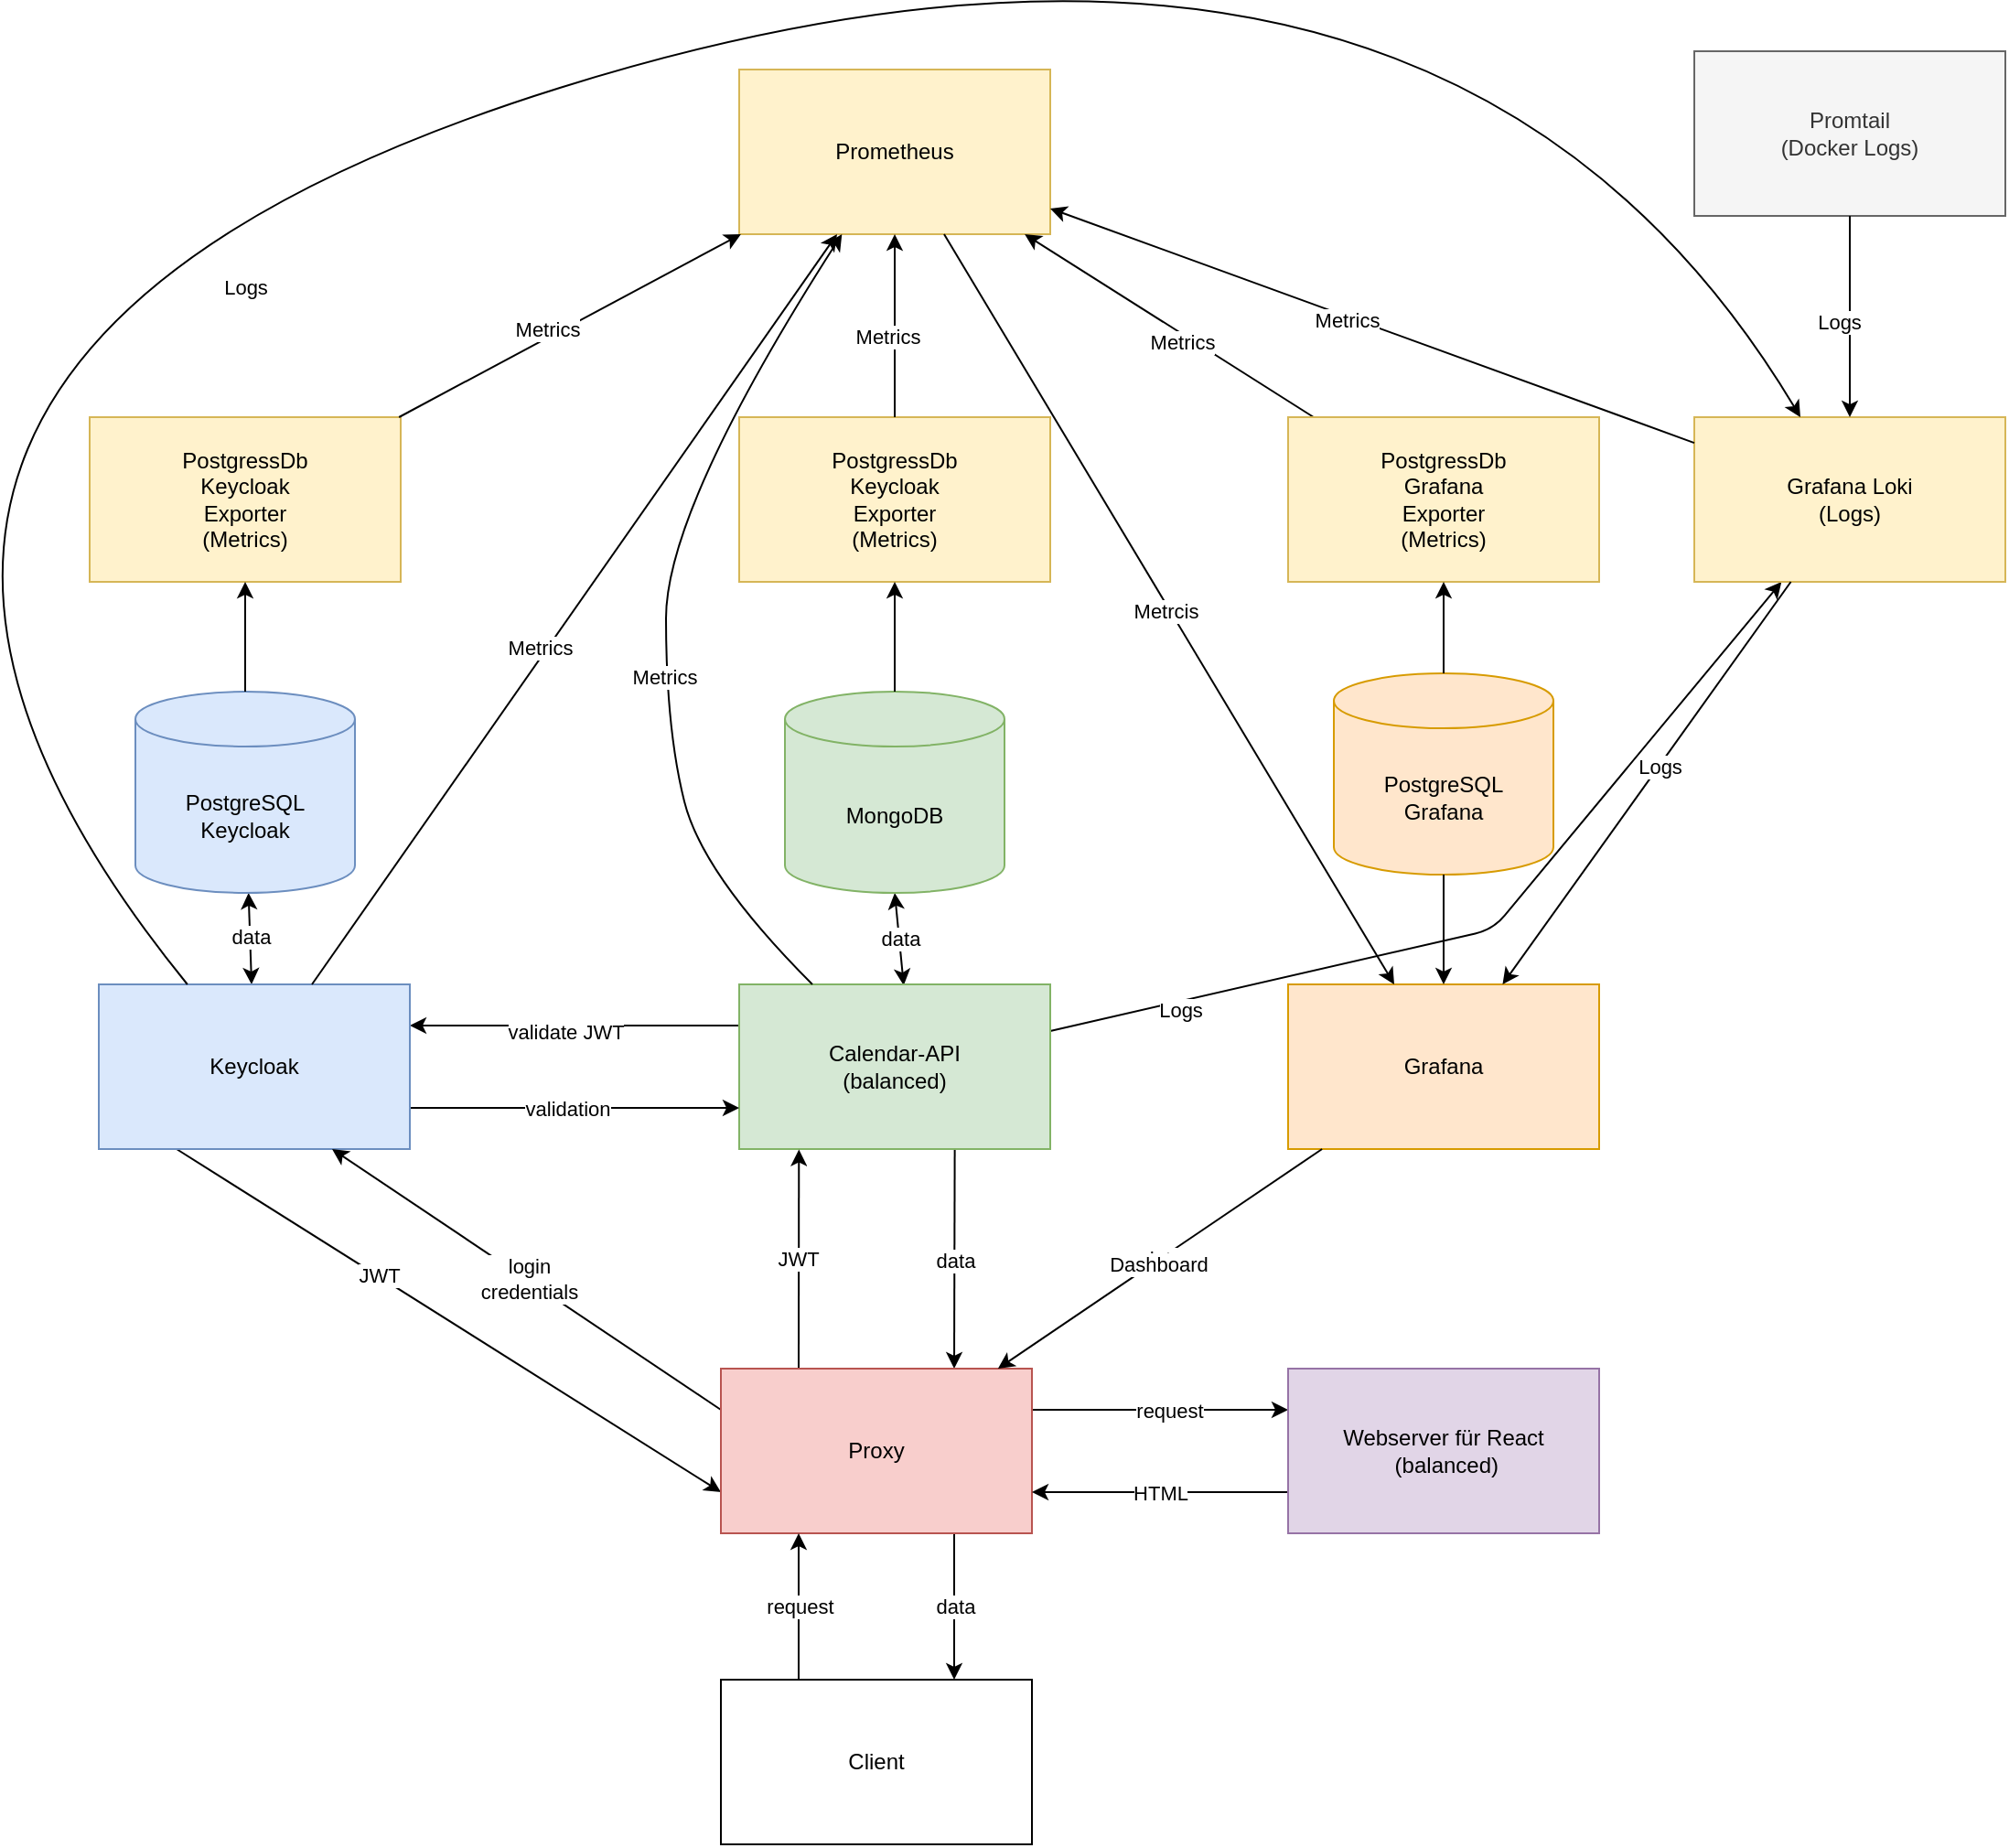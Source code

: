 <mxfile version="21.6.8" type="github">
  <diagram name="Page-1" id="5f0bae14-7c28-e335-631c-24af17079c00">
    <mxGraphModel dx="1434" dy="724" grid="1" gridSize="10" guides="1" tooltips="1" connect="1" arrows="1" fold="1" page="1" pageScale="1" pageWidth="1100" pageHeight="850" background="none" math="0" shadow="0">
      <root>
        <mxCell id="0" />
        <mxCell id="1" parent="0" />
        <mxCell id="SMEvFimNG_TOTxDNWoR7-22" style="edgeStyle=none;shape=connector;rounded=0;orthogonalLoop=1;jettySize=auto;html=1;labelBackgroundColor=default;strokeColor=default;fontFamily=Helvetica;fontSize=11;fontColor=default;endArrow=classic;startArrow=classic;startFill=1;exitX=0.5;exitY=1;exitDx=0;exitDy=0;exitPerimeter=0;entryX=0.529;entryY=0.006;entryDx=0;entryDy=0;entryPerimeter=0;" parent="1" source="SMEvFimNG_TOTxDNWoR7-1" target="SMEvFimNG_TOTxDNWoR7-3" edge="1">
          <mxGeometry relative="1" as="geometry" />
        </mxCell>
        <mxCell id="SMEvFimNG_TOTxDNWoR7-23" value="data" style="edgeLabel;html=1;align=center;verticalAlign=middle;resizable=0;points=[];fontSize=11;fontFamily=Helvetica;fontColor=default;" parent="SMEvFimNG_TOTxDNWoR7-22" vertex="1" connectable="0">
          <mxGeometry x="-0.01" relative="1" as="geometry">
            <mxPoint as="offset" />
          </mxGeometry>
        </mxCell>
        <mxCell id="SMEvFimNG_TOTxDNWoR7-1" value="MongoDB" style="shape=cylinder3;whiteSpace=wrap;html=1;boundedLbl=1;backgroundOutline=1;size=15;fillColor=#d5e8d4;strokeColor=#82b366;" parent="1" vertex="1">
          <mxGeometry x="443" y="460" width="120" height="110" as="geometry" />
        </mxCell>
        <mxCell id="SMEvFimNG_TOTxDNWoR7-16" style="edgeStyle=none;shape=connector;rounded=0;orthogonalLoop=1;jettySize=auto;html=1;exitX=0;exitY=0.25;exitDx=0;exitDy=0;entryX=1;entryY=0.25;entryDx=0;entryDy=0;labelBackgroundColor=default;strokeColor=default;fontFamily=Helvetica;fontSize=11;fontColor=default;endArrow=classic;" parent="1" edge="1" target="SMEvFimNG_TOTxDNWoR7-4" source="SMEvFimNG_TOTxDNWoR7-3">
          <mxGeometry relative="1" as="geometry">
            <mxPoint x="418" y="340.5" as="sourcePoint" />
            <mxPoint x="248" y="340.5" as="targetPoint" />
          </mxGeometry>
        </mxCell>
        <mxCell id="SMEvFimNG_TOTxDNWoR7-17" value="validate JWT" style="edgeLabel;html=1;align=center;verticalAlign=middle;resizable=0;points=[];fontSize=11;fontFamily=Helvetica;fontColor=default;" parent="SMEvFimNG_TOTxDNWoR7-16" vertex="1" connectable="0">
          <mxGeometry x="0.057" y="3" relative="1" as="geometry">
            <mxPoint as="offset" />
          </mxGeometry>
        </mxCell>
        <mxCell id="SMEvFimNG_TOTxDNWoR7-24" style="edgeStyle=none;shape=connector;rounded=0;orthogonalLoop=1;jettySize=auto;html=1;exitX=0.693;exitY=1.001;exitDx=0;exitDy=0;labelBackgroundColor=default;strokeColor=default;fontFamily=Helvetica;fontSize=11;fontColor=default;endArrow=classic;entryX=0.75;entryY=0;entryDx=0;entryDy=0;exitPerimeter=0;" parent="1" source="SMEvFimNG_TOTxDNWoR7-3" target="SMEvFimNG_TOTxDNWoR7-5" edge="1">
          <mxGeometry relative="1" as="geometry" />
        </mxCell>
        <mxCell id="SMEvFimNG_TOTxDNWoR7-25" value="data" style="edgeLabel;html=1;align=center;verticalAlign=middle;resizable=0;points=[];fontSize=11;fontFamily=Helvetica;fontColor=default;" parent="SMEvFimNG_TOTxDNWoR7-24" vertex="1" connectable="0">
          <mxGeometry x="-0.003" y="-1" relative="1" as="geometry">
            <mxPoint x="1" y="1" as="offset" />
          </mxGeometry>
        </mxCell>
        <mxCell id="5" style="edgeStyle=none;html=1;" parent="1" source="SMEvFimNG_TOTxDNWoR7-3" target="4" edge="1">
          <mxGeometry relative="1" as="geometry">
            <mxPoint x="618" y="740" as="sourcePoint" />
            <mxPoint x="778" y="530" as="targetPoint" />
            <Array as="points">
              <mxPoint x="830" y="590" />
            </Array>
          </mxGeometry>
        </mxCell>
        <mxCell id="0niVQXt3cbsC5_jLC9uO-66" value="Logs" style="edgeLabel;html=1;align=center;verticalAlign=middle;resizable=0;points=[];" vertex="1" connectable="0" parent="5">
          <mxGeometry x="-0.711" y="-4" relative="1" as="geometry">
            <mxPoint as="offset" />
          </mxGeometry>
        </mxCell>
        <mxCell id="SMEvFimNG_TOTxDNWoR7-3" value="Calendar-API &lt;br&gt;(balanced)" style="rounded=0;whiteSpace=wrap;html=1;fillColor=#d5e8d4;strokeColor=#82b366;" parent="1" vertex="1">
          <mxGeometry x="418" y="620" width="170" height="90" as="geometry" />
        </mxCell>
        <mxCell id="SMEvFimNG_TOTxDNWoR7-9" style="edgeStyle=none;rounded=0;orthogonalLoop=1;jettySize=auto;html=1;labelBackgroundColor=default;strokeColor=default;fontFamily=Helvetica;fontSize=11;fontColor=default;endArrow=classic;endFill=1;startArrow=classic;startFill=1;" parent="1" source="SMEvFimNG_TOTxDNWoR7-4" target="3" edge="1">
          <mxGeometry relative="1" as="geometry">
            <mxPoint x="78" y="354.5" as="sourcePoint" />
            <mxPoint x="-49.9" y="355.13" as="targetPoint" />
          </mxGeometry>
        </mxCell>
        <mxCell id="SMEvFimNG_TOTxDNWoR7-11" value="data" style="edgeLabel;html=1;align=center;verticalAlign=middle;resizable=0;points=[];fontSize=11;fontFamily=Helvetica;fontColor=default;" parent="SMEvFimNG_TOTxDNWoR7-9" vertex="1" connectable="0">
          <mxGeometry x="0.113" y="-1" relative="1" as="geometry">
            <mxPoint x="-1" y="2" as="offset" />
          </mxGeometry>
        </mxCell>
        <mxCell id="SMEvFimNG_TOTxDNWoR7-12" style="edgeStyle=none;shape=connector;rounded=0;orthogonalLoop=1;jettySize=auto;html=1;exitX=0.25;exitY=1;exitDx=0;exitDy=0;labelBackgroundColor=default;strokeColor=default;fontFamily=Helvetica;fontSize=11;fontColor=default;endArrow=classic;entryX=0;entryY=0.75;entryDx=0;entryDy=0;" parent="1" source="SMEvFimNG_TOTxDNWoR7-4" target="SMEvFimNG_TOTxDNWoR7-5" edge="1">
          <mxGeometry relative="1" as="geometry">
            <mxPoint x="298" y="561" as="targetPoint" />
          </mxGeometry>
        </mxCell>
        <mxCell id="SMEvFimNG_TOTxDNWoR7-13" value="JWT" style="edgeLabel;html=1;align=center;verticalAlign=middle;resizable=0;points=[];fontSize=11;fontFamily=Helvetica;fontColor=default;" parent="SMEvFimNG_TOTxDNWoR7-12" vertex="1" connectable="0">
          <mxGeometry x="-0.261" y="-3" relative="1" as="geometry">
            <mxPoint x="2" y="-3" as="offset" />
          </mxGeometry>
        </mxCell>
        <mxCell id="SMEvFimNG_TOTxDNWoR7-18" style="edgeStyle=none;shape=connector;rounded=0;orthogonalLoop=1;jettySize=auto;html=1;exitX=1;exitY=0.75;exitDx=0;exitDy=0;entryX=0;entryY=0.75;entryDx=0;entryDy=0;labelBackgroundColor=default;strokeColor=default;fontFamily=Helvetica;fontSize=11;fontColor=default;endArrow=classic;" parent="1" source="SMEvFimNG_TOTxDNWoR7-4" target="SMEvFimNG_TOTxDNWoR7-3" edge="1">
          <mxGeometry relative="1" as="geometry" />
        </mxCell>
        <mxCell id="SMEvFimNG_TOTxDNWoR7-19" value="validation" style="edgeLabel;html=1;align=center;verticalAlign=middle;resizable=0;points=[];fontSize=11;fontFamily=Helvetica;fontColor=default;" parent="SMEvFimNG_TOTxDNWoR7-18" vertex="1" connectable="0">
          <mxGeometry x="0.129" relative="1" as="geometry">
            <mxPoint x="-16" as="offset" />
          </mxGeometry>
        </mxCell>
        <mxCell id="SMEvFimNG_TOTxDNWoR7-4" value="Keycloak" style="rounded=0;whiteSpace=wrap;html=1;fillColor=#dae8fc;strokeColor=#6c8ebf;" parent="1" vertex="1">
          <mxGeometry x="68" y="620" width="170" height="90" as="geometry" />
        </mxCell>
        <mxCell id="SMEvFimNG_TOTxDNWoR7-7" style="rounded=0;orthogonalLoop=1;jettySize=auto;html=1;entryX=0.75;entryY=1;entryDx=0;entryDy=0;exitX=0;exitY=0.25;exitDx=0;exitDy=0;" parent="1" source="SMEvFimNG_TOTxDNWoR7-5" target="SMEvFimNG_TOTxDNWoR7-4" edge="1">
          <mxGeometry relative="1" as="geometry">
            <mxPoint x="408" y="531" as="sourcePoint" />
          </mxGeometry>
        </mxCell>
        <mxCell id="SMEvFimNG_TOTxDNWoR7-8" value="login&lt;br&gt;credentials" style="edgeLabel;html=1;align=center;verticalAlign=middle;resizable=0;points=[];fontSize=11;fontFamily=Helvetica;fontColor=default;" parent="SMEvFimNG_TOTxDNWoR7-7" vertex="1" connectable="0">
          <mxGeometry x="0.028" y="-2" relative="1" as="geometry">
            <mxPoint x="3" y="3" as="offset" />
          </mxGeometry>
        </mxCell>
        <mxCell id="SMEvFimNG_TOTxDNWoR7-14" style="edgeStyle=none;shape=connector;rounded=0;orthogonalLoop=1;jettySize=auto;html=1;entryX=0.192;entryY=1.003;entryDx=0;entryDy=0;labelBackgroundColor=default;strokeColor=default;fontFamily=Helvetica;fontSize=11;fontColor=default;endArrow=classic;entryPerimeter=0;exitX=0.25;exitY=0;exitDx=0;exitDy=0;" parent="1" source="SMEvFimNG_TOTxDNWoR7-5" target="SMEvFimNG_TOTxDNWoR7-3" edge="1">
          <mxGeometry relative="1" as="geometry" />
        </mxCell>
        <mxCell id="SMEvFimNG_TOTxDNWoR7-15" value="JWT" style="edgeLabel;html=1;align=center;verticalAlign=middle;resizable=0;points=[];fontSize=11;fontFamily=Helvetica;fontColor=default;" parent="SMEvFimNG_TOTxDNWoR7-14" vertex="1" connectable="0">
          <mxGeometry x="0.14" y="1" relative="1" as="geometry">
            <mxPoint y="8" as="offset" />
          </mxGeometry>
        </mxCell>
        <mxCell id="9" value="data" style="edgeStyle=none;html=1;exitX=0.75;exitY=1;exitDx=0;exitDy=0;entryX=0.75;entryY=0;entryDx=0;entryDy=0;" parent="1" source="SMEvFimNG_TOTxDNWoR7-5" target="7" edge="1">
          <mxGeometry relative="1" as="geometry" />
        </mxCell>
        <mxCell id="14" value="request" style="edgeStyle=none;html=1;exitX=1;exitY=0.25;exitDx=0;exitDy=0;entryX=0;entryY=0.25;entryDx=0;entryDy=0;" parent="1" source="SMEvFimNG_TOTxDNWoR7-5" target="11" edge="1">
          <mxGeometry x="0.067" relative="1" as="geometry">
            <mxPoint as="offset" />
          </mxGeometry>
        </mxCell>
        <mxCell id="SMEvFimNG_TOTxDNWoR7-5" value="Proxy" style="rounded=0;whiteSpace=wrap;html=1;fillColor=#f8cecc;strokeColor=#b85450;" parent="1" vertex="1">
          <mxGeometry x="408" y="830" width="170" height="90" as="geometry" />
        </mxCell>
        <mxCell id="4" value="Grafana Loki&lt;br&gt;(Logs)" style="rounded=0;whiteSpace=wrap;html=1;fillColor=#fff2cc;strokeColor=#d6b656;" parent="1" vertex="1">
          <mxGeometry x="940" y="310" width="170" height="90" as="geometry" />
        </mxCell>
        <mxCell id="3" value="PostgreSQL &lt;br&gt;Keycloak" style="shape=cylinder3;whiteSpace=wrap;html=1;boundedLbl=1;backgroundOutline=1;size=15;fillColor=#dae8fc;strokeColor=#6c8ebf;" parent="1" vertex="1">
          <mxGeometry x="88" y="460" width="120" height="110" as="geometry" />
        </mxCell>
        <mxCell id="8" value="request" style="edgeStyle=none;html=1;exitX=0.25;exitY=0;exitDx=0;exitDy=0;entryX=0.25;entryY=1;entryDx=0;entryDy=0;" parent="1" source="7" target="SMEvFimNG_TOTxDNWoR7-5" edge="1">
          <mxGeometry relative="1" as="geometry" />
        </mxCell>
        <mxCell id="7" value="Client" style="rounded=0;whiteSpace=wrap;html=1;" parent="1" vertex="1">
          <mxGeometry x="408" y="1000" width="170" height="90" as="geometry" />
        </mxCell>
        <mxCell id="16" value="HTML" style="edgeStyle=none;html=1;exitX=0;exitY=0.75;exitDx=0;exitDy=0;entryX=1;entryY=0.75;entryDx=0;entryDy=0;" parent="1" source="11" target="SMEvFimNG_TOTxDNWoR7-5" edge="1">
          <mxGeometry relative="1" as="geometry" />
        </mxCell>
        <mxCell id="11" value="Webserver für React&lt;br&gt;&amp;nbsp;(balanced)" style="rounded=0;whiteSpace=wrap;html=1;fillColor=#e1d5e7;strokeColor=#9673a6;" parent="1" vertex="1">
          <mxGeometry x="718" y="830" width="170" height="90" as="geometry" />
        </mxCell>
        <mxCell id="0niVQXt3cbsC5_jLC9uO-22" value="Prometheus" style="rounded=0;whiteSpace=wrap;html=1;fillColor=#fff2cc;strokeColor=#d6b656;" vertex="1" parent="1">
          <mxGeometry x="418" y="120" width="170" height="90" as="geometry" />
        </mxCell>
        <mxCell id="0niVQXt3cbsC5_jLC9uO-23" value="PostgreSQL &lt;br&gt;Grafana" style="shape=cylinder3;whiteSpace=wrap;html=1;boundedLbl=1;backgroundOutline=1;size=15;fillColor=#ffe6cc;strokeColor=#d79b00;" vertex="1" parent="1">
          <mxGeometry x="743" y="450" width="120" height="110" as="geometry" />
        </mxCell>
        <mxCell id="0niVQXt3cbsC5_jLC9uO-24" value="Grafana" style="rounded=0;whiteSpace=wrap;html=1;fillColor=#ffe6cc;strokeColor=#d79b00;" vertex="1" parent="1">
          <mxGeometry x="718" y="620" width="170" height="90" as="geometry" />
        </mxCell>
        <mxCell id="0niVQXt3cbsC5_jLC9uO-28" value="" style="endArrow=classic;html=1;rounded=0;" edge="1" parent="1" source="4" target="0niVQXt3cbsC5_jLC9uO-24">
          <mxGeometry width="50" height="50" relative="1" as="geometry">
            <mxPoint x="158" y="620" as="sourcePoint" />
            <mxPoint x="208" y="570" as="targetPoint" />
          </mxGeometry>
        </mxCell>
        <mxCell id="0niVQXt3cbsC5_jLC9uO-36" value="Logs" style="edgeLabel;html=1;align=center;verticalAlign=middle;resizable=0;points=[];" vertex="1" connectable="0" parent="0niVQXt3cbsC5_jLC9uO-28">
          <mxGeometry x="-0.087" relative="1" as="geometry">
            <mxPoint as="offset" />
          </mxGeometry>
        </mxCell>
        <mxCell id="0niVQXt3cbsC5_jLC9uO-29" value="" style="endArrow=classic;html=1;rounded=0;" edge="1" parent="1" source="SMEvFimNG_TOTxDNWoR7-4" target="0niVQXt3cbsC5_jLC9uO-22">
          <mxGeometry width="50" height="50" relative="1" as="geometry">
            <mxPoint x="38" y="530" as="sourcePoint" />
            <mxPoint x="118" y="450" as="targetPoint" />
          </mxGeometry>
        </mxCell>
        <mxCell id="0niVQXt3cbsC5_jLC9uO-34" value="Metrics" style="edgeLabel;html=1;align=center;verticalAlign=middle;resizable=0;points=[];" vertex="1" connectable="0" parent="0niVQXt3cbsC5_jLC9uO-29">
          <mxGeometry x="-0.111" y="4" relative="1" as="geometry">
            <mxPoint as="offset" />
          </mxGeometry>
        </mxCell>
        <mxCell id="0niVQXt3cbsC5_jLC9uO-30" value="" style="endArrow=classic;html=1;rounded=0;" edge="1" parent="1" source="0niVQXt3cbsC5_jLC9uO-22" target="0niVQXt3cbsC5_jLC9uO-24">
          <mxGeometry width="50" height="50" relative="1" as="geometry">
            <mxPoint x="938" y="220" as="sourcePoint" />
            <mxPoint x="68" y="250" as="targetPoint" />
          </mxGeometry>
        </mxCell>
        <mxCell id="0niVQXt3cbsC5_jLC9uO-35" value="Metrcis" style="edgeLabel;html=1;align=center;verticalAlign=middle;resizable=0;points=[];" vertex="1" connectable="0" parent="0niVQXt3cbsC5_jLC9uO-30">
          <mxGeometry x="-0.002" y="-2" relative="1" as="geometry">
            <mxPoint as="offset" />
          </mxGeometry>
        </mxCell>
        <mxCell id="0niVQXt3cbsC5_jLC9uO-31" value="PostgressDb &lt;br&gt;Keycloak &lt;br&gt;Exporter&lt;br&gt;(Metrics)" style="rounded=0;whiteSpace=wrap;html=1;fillColor=#fff2cc;strokeColor=#d6b656;" vertex="1" parent="1">
          <mxGeometry x="63" y="310" width="170" height="90" as="geometry" />
        </mxCell>
        <mxCell id="0niVQXt3cbsC5_jLC9uO-33" value="" style="endArrow=classic;html=1;rounded=0;" edge="1" parent="1" source="3" target="0niVQXt3cbsC5_jLC9uO-31">
          <mxGeometry width="50" height="50" relative="1" as="geometry">
            <mxPoint x="-152" y="520" as="sourcePoint" />
            <mxPoint x="-102" y="470" as="targetPoint" />
          </mxGeometry>
        </mxCell>
        <mxCell id="0niVQXt3cbsC5_jLC9uO-37" value="Promtail&lt;br&gt;(Docker Logs)" style="rounded=0;whiteSpace=wrap;html=1;fillColor=#f5f5f5;fontColor=#333333;strokeColor=#666666;" vertex="1" parent="1">
          <mxGeometry x="940" y="110" width="170" height="90" as="geometry" />
        </mxCell>
        <mxCell id="0niVQXt3cbsC5_jLC9uO-38" value="" style="endArrow=classic;html=1;rounded=0;" edge="1" parent="1" source="0niVQXt3cbsC5_jLC9uO-37" target="4">
          <mxGeometry width="50" height="50" relative="1" as="geometry">
            <mxPoint x="298" y="670" as="sourcePoint" />
            <mxPoint x="348" y="620" as="targetPoint" />
          </mxGeometry>
        </mxCell>
        <mxCell id="0niVQXt3cbsC5_jLC9uO-39" value="Logs" style="edgeLabel;html=1;align=center;verticalAlign=middle;resizable=0;points=[];" vertex="1" connectable="0" parent="0niVQXt3cbsC5_jLC9uO-38">
          <mxGeometry x="0.057" y="-6" relative="1" as="geometry">
            <mxPoint as="offset" />
          </mxGeometry>
        </mxCell>
        <mxCell id="0niVQXt3cbsC5_jLC9uO-40" value="PostgressDb &lt;br&gt;Keycloak &lt;br&gt;Exporter&lt;br&gt;(Metrics)" style="rounded=0;whiteSpace=wrap;html=1;fillColor=#fff2cc;strokeColor=#d6b656;" vertex="1" parent="1">
          <mxGeometry x="418" y="310" width="170" height="90" as="geometry" />
        </mxCell>
        <mxCell id="0niVQXt3cbsC5_jLC9uO-41" value="" style="endArrow=classic;html=1;rounded=0;" edge="1" parent="1" source="0niVQXt3cbsC5_jLC9uO-31" target="0niVQXt3cbsC5_jLC9uO-22">
          <mxGeometry width="50" height="50" relative="1" as="geometry">
            <mxPoint x="64" y="630" as="sourcePoint" />
            <mxPoint x="-38" y="140" as="targetPoint" />
          </mxGeometry>
        </mxCell>
        <mxCell id="0niVQXt3cbsC5_jLC9uO-42" value="Metrics" style="edgeLabel;html=1;align=center;verticalAlign=middle;resizable=0;points=[];" vertex="1" connectable="0" parent="0niVQXt3cbsC5_jLC9uO-41">
          <mxGeometry x="-0.111" y="4" relative="1" as="geometry">
            <mxPoint as="offset" />
          </mxGeometry>
        </mxCell>
        <mxCell id="0niVQXt3cbsC5_jLC9uO-43" value="" style="endArrow=classic;html=1;rounded=0;" edge="1" parent="1" source="0niVQXt3cbsC5_jLC9uO-40" target="0niVQXt3cbsC5_jLC9uO-22">
          <mxGeometry width="50" height="50" relative="1" as="geometry">
            <mxPoint x="-126" y="420" as="sourcePoint" />
            <mxPoint x="-58" y="140" as="targetPoint" />
          </mxGeometry>
        </mxCell>
        <mxCell id="0niVQXt3cbsC5_jLC9uO-44" value="Metrics" style="edgeLabel;html=1;align=center;verticalAlign=middle;resizable=0;points=[];" vertex="1" connectable="0" parent="0niVQXt3cbsC5_jLC9uO-43">
          <mxGeometry x="-0.111" y="4" relative="1" as="geometry">
            <mxPoint as="offset" />
          </mxGeometry>
        </mxCell>
        <mxCell id="0niVQXt3cbsC5_jLC9uO-45" value="" style="endArrow=classic;html=1;rounded=0;" edge="1" parent="1" source="SMEvFimNG_TOTxDNWoR7-1" target="0niVQXt3cbsC5_jLC9uO-40">
          <mxGeometry width="50" height="50" relative="1" as="geometry">
            <mxPoint x="298" y="400" as="sourcePoint" />
            <mxPoint x="348" y="350" as="targetPoint" />
          </mxGeometry>
        </mxCell>
        <mxCell id="0niVQXt3cbsC5_jLC9uO-47" value="" style="endArrow=classic;html=1;rounded=0;" edge="1" parent="1" source="0niVQXt3cbsC5_jLC9uO-23" target="0niVQXt3cbsC5_jLC9uO-24">
          <mxGeometry width="50" height="50" relative="1" as="geometry">
            <mxPoint x="298" y="270" as="sourcePoint" />
            <mxPoint x="348" y="220" as="targetPoint" />
          </mxGeometry>
        </mxCell>
        <mxCell id="0niVQXt3cbsC5_jLC9uO-48" value="" style="endArrow=classic;html=1;rounded=0;" edge="1" parent="1" source="0niVQXt3cbsC5_jLC9uO-46" target="0niVQXt3cbsC5_jLC9uO-22">
          <mxGeometry width="50" height="50" relative="1" as="geometry">
            <mxPoint x="-52" y="431" as="sourcePoint" />
            <mxPoint x="78" y="379" as="targetPoint" />
          </mxGeometry>
        </mxCell>
        <mxCell id="0niVQXt3cbsC5_jLC9uO-49" value="Metrics" style="edgeLabel;html=1;align=center;verticalAlign=middle;resizable=0;points=[];" vertex="1" connectable="0" parent="0niVQXt3cbsC5_jLC9uO-48">
          <mxGeometry x="-0.111" y="4" relative="1" as="geometry">
            <mxPoint as="offset" />
          </mxGeometry>
        </mxCell>
        <mxCell id="0niVQXt3cbsC5_jLC9uO-46" value="PostgressDb &lt;br&gt;Grafana&lt;br&gt;Exporter&lt;br&gt;(Metrics)" style="rounded=0;whiteSpace=wrap;html=1;fillColor=#fff2cc;strokeColor=#d6b656;" vertex="1" parent="1">
          <mxGeometry x="718" y="310" width="170" height="90" as="geometry" />
        </mxCell>
        <mxCell id="0niVQXt3cbsC5_jLC9uO-53" value="" style="curved=1;endArrow=classic;html=1;rounded=0;" edge="1" parent="1" source="SMEvFimNG_TOTxDNWoR7-3" target="0niVQXt3cbsC5_jLC9uO-22">
          <mxGeometry width="50" height="50" relative="1" as="geometry">
            <mxPoint x="368" y="530" as="sourcePoint" />
            <mxPoint x="418" y="480" as="targetPoint" />
            <Array as="points">
              <mxPoint x="398" y="560" />
              <mxPoint x="378" y="480" />
              <mxPoint x="378" y="360" />
            </Array>
          </mxGeometry>
        </mxCell>
        <mxCell id="0niVQXt3cbsC5_jLC9uO-54" value="Metrics&lt;br&gt;" style="edgeLabel;html=1;align=center;verticalAlign=middle;resizable=0;points=[];" vertex="1" connectable="0" parent="0niVQXt3cbsC5_jLC9uO-53">
          <mxGeometry x="-0.157" y="1" relative="1" as="geometry">
            <mxPoint as="offset" />
          </mxGeometry>
        </mxCell>
        <mxCell id="0niVQXt3cbsC5_jLC9uO-55" style="edgeStyle=none;shape=connector;rounded=0;orthogonalLoop=1;jettySize=auto;html=1;labelBackgroundColor=default;strokeColor=default;fontFamily=Helvetica;fontSize=11;fontColor=default;endArrow=classic;" edge="1" parent="1" source="0niVQXt3cbsC5_jLC9uO-24" target="SMEvFimNG_TOTxDNWoR7-5">
          <mxGeometry relative="1" as="geometry">
            <mxPoint x="546" y="720" as="sourcePoint" />
            <mxPoint x="546" y="840" as="targetPoint" />
          </mxGeometry>
        </mxCell>
        <mxCell id="0niVQXt3cbsC5_jLC9uO-56" value="data" style="edgeLabel;html=1;align=center;verticalAlign=middle;resizable=0;points=[];fontSize=11;fontFamily=Helvetica;fontColor=default;" vertex="1" connectable="0" parent="0niVQXt3cbsC5_jLC9uO-55">
          <mxGeometry x="-0.003" y="-1" relative="1" as="geometry">
            <mxPoint x="1" y="1" as="offset" />
          </mxGeometry>
        </mxCell>
        <mxCell id="0niVQXt3cbsC5_jLC9uO-59" value="Dashboard" style="edgeLabel;html=1;align=center;verticalAlign=middle;resizable=0;points=[];" vertex="1" connectable="0" parent="0niVQXt3cbsC5_jLC9uO-55">
          <mxGeometry x="0.024" y="2" relative="1" as="geometry">
            <mxPoint as="offset" />
          </mxGeometry>
        </mxCell>
        <mxCell id="0niVQXt3cbsC5_jLC9uO-62" value="" style="curved=1;endArrow=classic;html=1;rounded=0;" edge="1" parent="1" source="SMEvFimNG_TOTxDNWoR7-4" target="4">
          <mxGeometry width="50" height="50" relative="1" as="geometry">
            <mxPoint x="150" y="160" as="sourcePoint" />
            <mxPoint x="200" y="110" as="targetPoint" />
            <Array as="points">
              <mxPoint x="-160" y="280" />
              <mxPoint x="800" y="-20" />
            </Array>
          </mxGeometry>
        </mxCell>
        <mxCell id="0niVQXt3cbsC5_jLC9uO-63" value="Logs" style="edgeLabel;html=1;align=center;verticalAlign=middle;resizable=0;points=[];" vertex="1" connectable="0" parent="0niVQXt3cbsC5_jLC9uO-62">
          <mxGeometry x="-0.186" y="-52" relative="1" as="geometry">
            <mxPoint as="offset" />
          </mxGeometry>
        </mxCell>
        <mxCell id="0niVQXt3cbsC5_jLC9uO-67" value="" style="endArrow=classic;html=1;rounded=0;" edge="1" parent="1" source="0niVQXt3cbsC5_jLC9uO-23" target="0niVQXt3cbsC5_jLC9uO-46">
          <mxGeometry width="50" height="50" relative="1" as="geometry">
            <mxPoint x="790" y="480" as="sourcePoint" />
            <mxPoint x="840" y="430" as="targetPoint" />
          </mxGeometry>
        </mxCell>
        <mxCell id="0niVQXt3cbsC5_jLC9uO-68" value="" style="endArrow=classic;html=1;rounded=0;" edge="1" parent="1" source="4" target="0niVQXt3cbsC5_jLC9uO-22">
          <mxGeometry width="50" height="50" relative="1" as="geometry">
            <mxPoint x="780" y="380" as="sourcePoint" />
            <mxPoint x="830" y="330" as="targetPoint" />
          </mxGeometry>
        </mxCell>
        <mxCell id="0niVQXt3cbsC5_jLC9uO-69" value="Metrics" style="edgeLabel;html=1;align=center;verticalAlign=middle;resizable=0;points=[];" vertex="1" connectable="0" parent="0niVQXt3cbsC5_jLC9uO-68">
          <mxGeometry x="0.075" y="2" relative="1" as="geometry">
            <mxPoint as="offset" />
          </mxGeometry>
        </mxCell>
      </root>
    </mxGraphModel>
  </diagram>
</mxfile>
